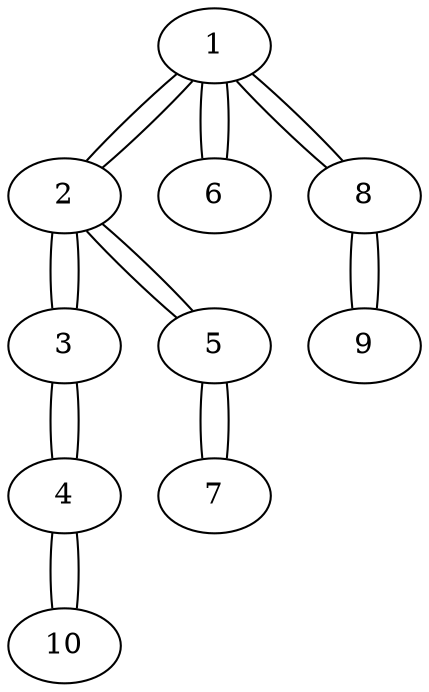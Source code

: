 // Graph visualisation
graph "Graph" {
	1
	2
	3
	4
	5
	6
	7
	8
	9
	10
	1 -- 2 [constraint=True weight=11]
	1 -- 6 [constraint=True weight=12]
	1 -- 8 [constraint=True weight=0]
	2 -- 1 [constraint=True weight=11]
	2 -- 3 [constraint=True weight=10]
	2 -- 5 [constraint=True weight=4]
	3 -- 2 [constraint=True weight=10]
	3 -- 4 [constraint=True weight=4]
	4 -- 3 [constraint=True weight=4]
	4 -- 10 [constraint=True weight=4]
	5 -- 2 [constraint=True weight=4]
	5 -- 7 [constraint=True weight=14]
	6 -- 1 [constraint=True weight=12]
	7 -- 5 [constraint=True weight=14]
	8 -- 1 [constraint=True weight=0]
	8 -- 9 [constraint=True weight=14]
	9 -- 8 [constraint=True weight=14]
	10 -- 4 [constraint=True weight=4]
}
